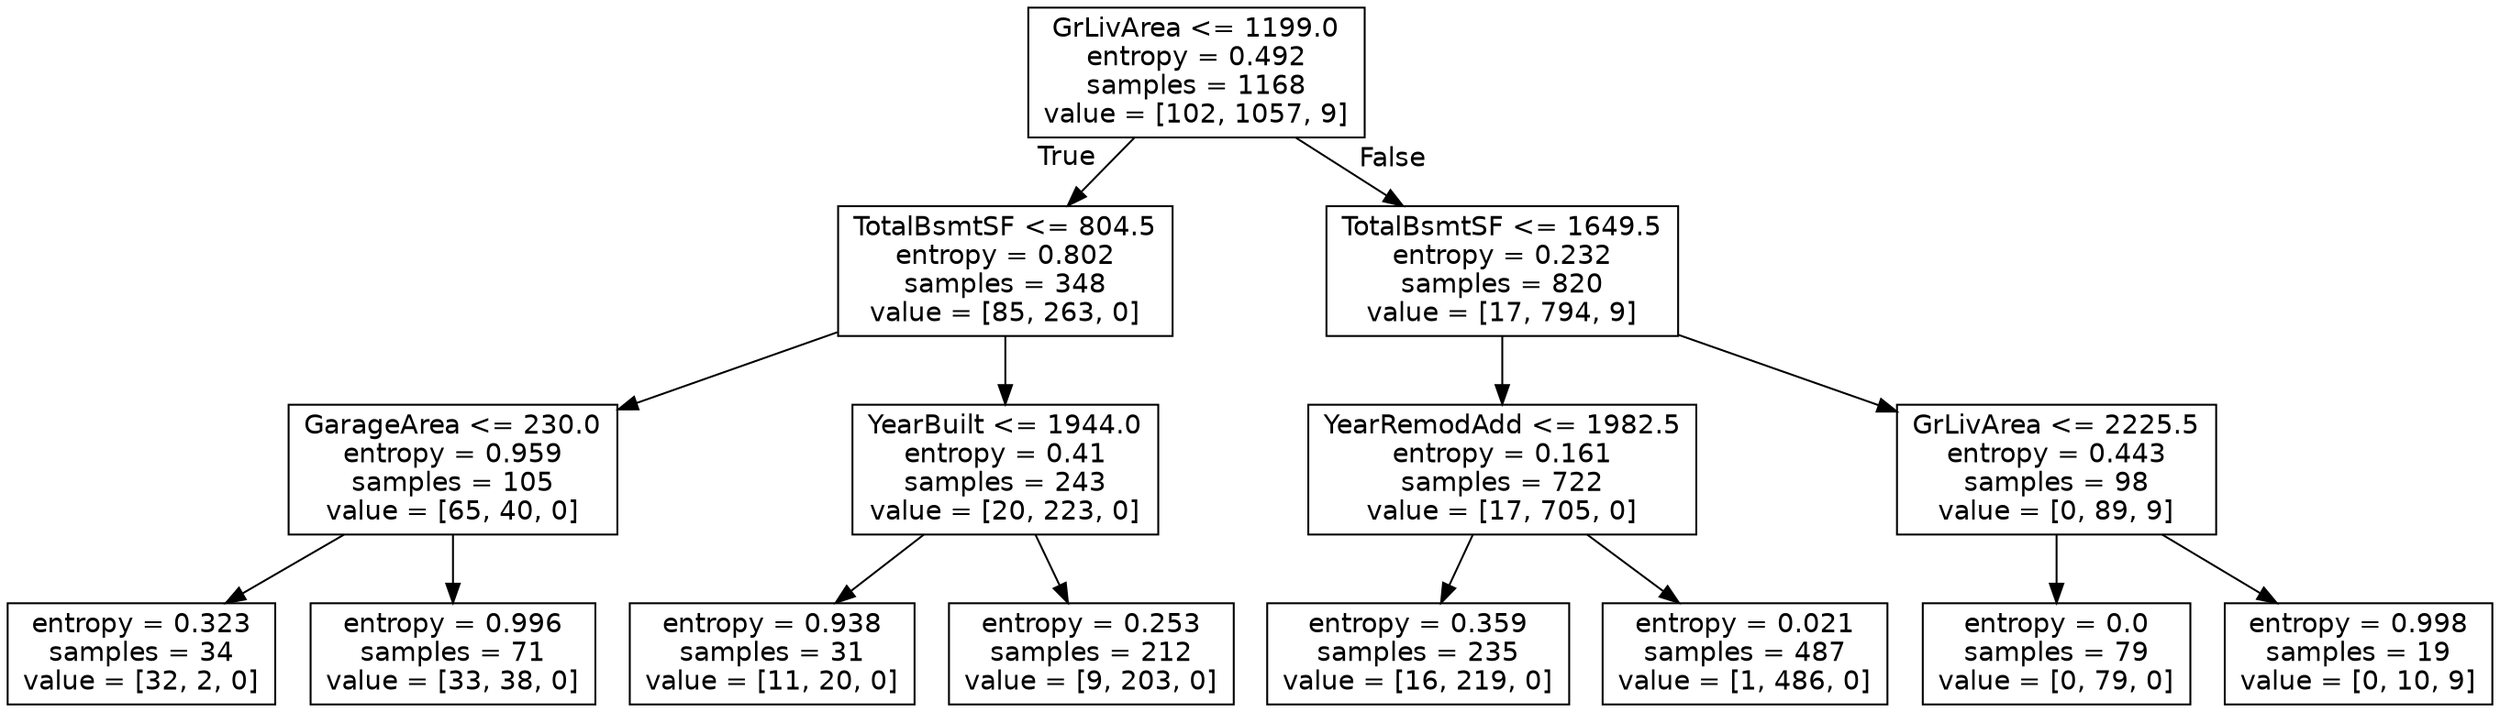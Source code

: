 digraph Tree {
node [shape=box, fontname="helvetica"] ;
edge [fontname="helvetica"] ;
0 [label="GrLivArea <= 1199.0\nentropy = 0.492\nsamples = 1168\nvalue = [102, 1057, 9]"] ;
1 [label="TotalBsmtSF <= 804.5\nentropy = 0.802\nsamples = 348\nvalue = [85, 263, 0]"] ;
0 -> 1 [labeldistance=2.5, labelangle=45, headlabel="True"] ;
2 [label="GarageArea <= 230.0\nentropy = 0.959\nsamples = 105\nvalue = [65, 40, 0]"] ;
1 -> 2 ;
3 [label="entropy = 0.323\nsamples = 34\nvalue = [32, 2, 0]"] ;
2 -> 3 ;
4 [label="entropy = 0.996\nsamples = 71\nvalue = [33, 38, 0]"] ;
2 -> 4 ;
5 [label="YearBuilt <= 1944.0\nentropy = 0.41\nsamples = 243\nvalue = [20, 223, 0]"] ;
1 -> 5 ;
6 [label="entropy = 0.938\nsamples = 31\nvalue = [11, 20, 0]"] ;
5 -> 6 ;
7 [label="entropy = 0.253\nsamples = 212\nvalue = [9, 203, 0]"] ;
5 -> 7 ;
8 [label="TotalBsmtSF <= 1649.5\nentropy = 0.232\nsamples = 820\nvalue = [17, 794, 9]"] ;
0 -> 8 [labeldistance=2.5, labelangle=-45, headlabel="False"] ;
9 [label="YearRemodAdd <= 1982.5\nentropy = 0.161\nsamples = 722\nvalue = [17, 705, 0]"] ;
8 -> 9 ;
10 [label="entropy = 0.359\nsamples = 235\nvalue = [16, 219, 0]"] ;
9 -> 10 ;
11 [label="entropy = 0.021\nsamples = 487\nvalue = [1, 486, 0]"] ;
9 -> 11 ;
12 [label="GrLivArea <= 2225.5\nentropy = 0.443\nsamples = 98\nvalue = [0, 89, 9]"] ;
8 -> 12 ;
13 [label="entropy = 0.0\nsamples = 79\nvalue = [0, 79, 0]"] ;
12 -> 13 ;
14 [label="entropy = 0.998\nsamples = 19\nvalue = [0, 10, 9]"] ;
12 -> 14 ;
}